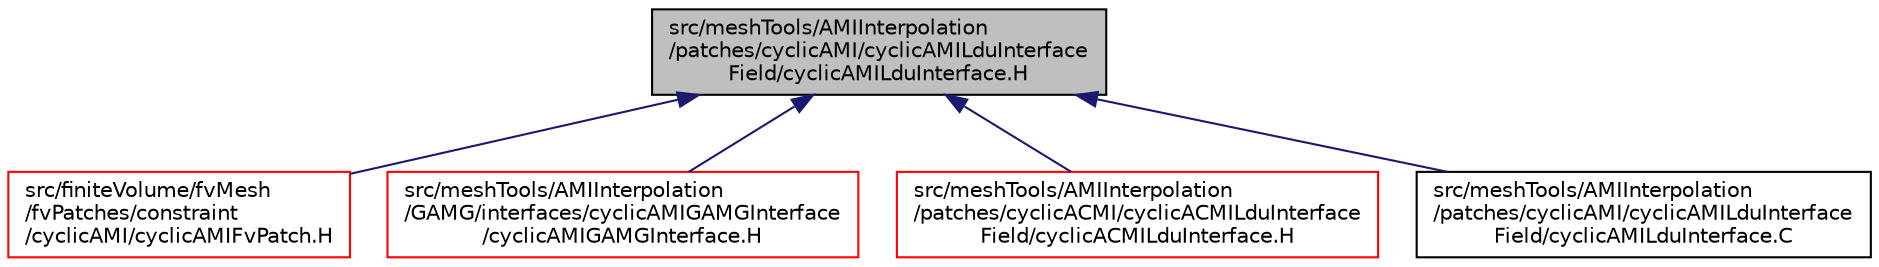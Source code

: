 digraph "src/meshTools/AMIInterpolation/patches/cyclicAMI/cyclicAMILduInterfaceField/cyclicAMILduInterface.H"
{
  bgcolor="transparent";
  edge [fontname="Helvetica",fontsize="10",labelfontname="Helvetica",labelfontsize="10"];
  node [fontname="Helvetica",fontsize="10",shape=record];
  Node1 [label="src/meshTools/AMIInterpolation\l/patches/cyclicAMI/cyclicAMILduInterface\lField/cyclicAMILduInterface.H",height=0.2,width=0.4,color="black", fillcolor="grey75", style="filled", fontcolor="black"];
  Node1 -> Node2 [dir="back",color="midnightblue",fontsize="10",style="solid",fontname="Helvetica"];
  Node2 [label="src/finiteVolume/fvMesh\l/fvPatches/constraint\l/cyclicAMI/cyclicAMIFvPatch.H",height=0.2,width=0.4,color="red",URL="$a06063.html"];
  Node1 -> Node3 [dir="back",color="midnightblue",fontsize="10",style="solid",fontname="Helvetica"];
  Node3 [label="src/meshTools/AMIInterpolation\l/GAMG/interfaces/cyclicAMIGAMGInterface\l/cyclicAMIGAMGInterface.H",height=0.2,width=0.4,color="red",URL="$a07511.html"];
  Node1 -> Node4 [dir="back",color="midnightblue",fontsize="10",style="solid",fontname="Helvetica"];
  Node4 [label="src/meshTools/AMIInterpolation\l/patches/cyclicACMI/cyclicACMILduInterface\lField/cyclicACMILduInterface.H",height=0.2,width=0.4,color="red",URL="$a07513.html"];
  Node1 -> Node5 [dir="back",color="midnightblue",fontsize="10",style="solid",fontname="Helvetica"];
  Node5 [label="src/meshTools/AMIInterpolation\l/patches/cyclicAMI/cyclicAMILduInterface\lField/cyclicAMILduInterface.C",height=0.2,width=0.4,color="black",URL="$a07525.html"];
}
